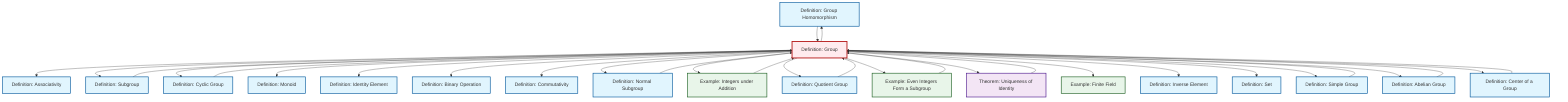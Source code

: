 graph TD
    classDef definition fill:#e1f5fe,stroke:#01579b,stroke-width:2px
    classDef theorem fill:#f3e5f5,stroke:#4a148c,stroke-width:2px
    classDef axiom fill:#fff3e0,stroke:#e65100,stroke-width:2px
    classDef example fill:#e8f5e9,stroke:#1b5e20,stroke-width:2px
    classDef current fill:#ffebee,stroke:#b71c1c,stroke-width:3px
    def-associativity["Definition: Associativity"]:::definition
    def-homomorphism["Definition: Group Homomorphism"]:::definition
    ex-integers-addition["Example: Integers under Addition"]:::example
    ex-finite-field["Example: Finite Field"]:::example
    def-monoid["Definition: Monoid"]:::definition
    def-inverse-element["Definition: Inverse Element"]:::definition
    def-cyclic-group["Definition: Cyclic Group"]:::definition
    def-normal-subgroup["Definition: Normal Subgroup"]:::definition
    def-commutativity["Definition: Commutativity"]:::definition
    ex-even-integers-subgroup["Example: Even Integers Form a Subgroup"]:::example
    def-center-of-group["Definition: Center of a Group"]:::definition
    def-quotient-group["Definition: Quotient Group"]:::definition
    thm-unique-identity["Theorem: Uniqueness of Identity"]:::theorem
    def-subgroup["Definition: Subgroup"]:::definition
    def-abelian-group["Definition: Abelian Group"]:::definition
    def-group["Definition: Group"]:::definition
    def-identity-element["Definition: Identity Element"]:::definition
    def-binary-operation["Definition: Binary Operation"]:::definition
    def-simple-group["Definition: Simple Group"]:::definition
    def-set["Definition: Set"]:::definition
    def-group --> def-associativity
    def-group --> def-homomorphism
    def-group --> def-subgroup
    def-group --> def-cyclic-group
    def-group --> def-monoid
    def-group --> def-identity-element
    def-simple-group --> def-group
    ex-integers-addition --> def-group
    def-group --> def-binary-operation
    thm-unique-identity --> def-group
    ex-even-integers-subgroup --> def-group
    def-cyclic-group --> def-group
    def-quotient-group --> def-group
    def-group --> def-commutativity
    def-group --> def-normal-subgroup
    def-center-of-group --> def-group
    def-normal-subgroup --> def-group
    def-group --> ex-integers-addition
    def-group --> def-quotient-group
    def-group --> ex-even-integers-subgroup
    def-group --> thm-unique-identity
    def-group --> ex-finite-field
    def-group --> def-inverse-element
    def-group --> def-set
    def-subgroup --> def-group
    def-group --> def-simple-group
    def-homomorphism --> def-group
    def-abelian-group --> def-group
    def-group --> def-abelian-group
    def-group --> def-center-of-group
    class def-group current